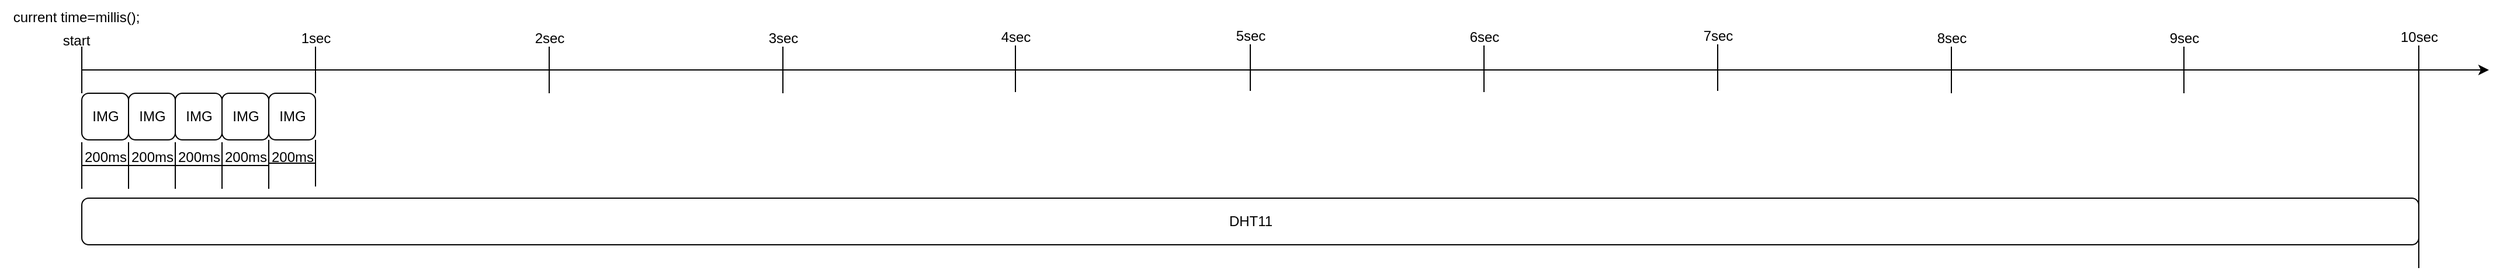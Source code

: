 <mxfile version="24.6.4" type="device">
  <diagram name="第 1 页" id="7HYr4EhOlrPuKr30AE89">
    <mxGraphModel dx="2713" dy="1611" grid="1" gridSize="10" guides="1" tooltips="1" connect="1" arrows="1" fold="1" page="1" pageScale="1" pageWidth="827" pageHeight="1169" math="0" shadow="0">
      <root>
        <mxCell id="0" />
        <mxCell id="1" parent="0" />
        <mxCell id="T7xrbefVHsNChZ3Zo7eb-1" value="" style="rounded=1;whiteSpace=wrap;html=1;" vertex="1" parent="1">
          <mxGeometry x="320" y="280" width="40" height="40" as="geometry" />
        </mxCell>
        <mxCell id="T7xrbefVHsNChZ3Zo7eb-2" value="" style="rounded=1;whiteSpace=wrap;html=1;" vertex="1" parent="1">
          <mxGeometry x="360" y="280" width="40" height="40" as="geometry" />
        </mxCell>
        <mxCell id="T7xrbefVHsNChZ3Zo7eb-3" value="" style="rounded=1;whiteSpace=wrap;html=1;" vertex="1" parent="1">
          <mxGeometry x="400" y="280" width="40" height="40" as="geometry" />
        </mxCell>
        <mxCell id="T7xrbefVHsNChZ3Zo7eb-4" value="" style="rounded=1;whiteSpace=wrap;html=1;" vertex="1" parent="1">
          <mxGeometry x="440" y="280" width="40" height="40" as="geometry" />
        </mxCell>
        <mxCell id="T7xrbefVHsNChZ3Zo7eb-5" value="" style="rounded=1;whiteSpace=wrap;html=1;" vertex="1" parent="1">
          <mxGeometry x="480" y="280" width="40" height="40" as="geometry" />
        </mxCell>
        <mxCell id="T7xrbefVHsNChZ3Zo7eb-6" value="" style="endArrow=none;html=1;rounded=0;" edge="1" parent="1">
          <mxGeometry width="50" height="50" relative="1" as="geometry">
            <mxPoint x="320" y="280" as="sourcePoint" />
            <mxPoint x="320" y="240" as="targetPoint" />
          </mxGeometry>
        </mxCell>
        <mxCell id="T7xrbefVHsNChZ3Zo7eb-8" value="" style="endArrow=classic;html=1;rounded=0;" edge="1" parent="1">
          <mxGeometry width="50" height="50" relative="1" as="geometry">
            <mxPoint x="320" y="260" as="sourcePoint" />
            <mxPoint x="2380" y="260" as="targetPoint" />
          </mxGeometry>
        </mxCell>
        <mxCell id="T7xrbefVHsNChZ3Zo7eb-9" value="" style="endArrow=none;html=1;rounded=0;" edge="1" parent="1">
          <mxGeometry width="50" height="50" relative="1" as="geometry">
            <mxPoint x="520" y="280" as="sourcePoint" />
            <mxPoint x="520" y="240" as="targetPoint" />
          </mxGeometry>
        </mxCell>
        <mxCell id="T7xrbefVHsNChZ3Zo7eb-11" value="start" style="text;html=1;align=center;verticalAlign=middle;resizable=0;points=[];autosize=1;strokeColor=none;fillColor=none;" vertex="1" parent="1">
          <mxGeometry x="290" y="220" width="50" height="30" as="geometry" />
        </mxCell>
        <mxCell id="T7xrbefVHsNChZ3Zo7eb-12" value="current time=millis();" style="text;html=1;align=center;verticalAlign=middle;resizable=0;points=[];autosize=1;strokeColor=none;fillColor=none;" vertex="1" parent="1">
          <mxGeometry x="250" y="200" width="130" height="30" as="geometry" />
        </mxCell>
        <mxCell id="T7xrbefVHsNChZ3Zo7eb-13" value="1sec" style="text;html=1;align=center;verticalAlign=middle;resizable=0;points=[];autosize=1;strokeColor=none;fillColor=none;" vertex="1" parent="1">
          <mxGeometry x="495" y="218" width="50" height="30" as="geometry" />
        </mxCell>
        <mxCell id="T7xrbefVHsNChZ3Zo7eb-14" value="" style="endArrow=none;html=1;rounded=0;" edge="1" parent="1">
          <mxGeometry width="50" height="50" relative="1" as="geometry">
            <mxPoint x="320" y="362" as="sourcePoint" />
            <mxPoint x="320" y="322" as="targetPoint" />
          </mxGeometry>
        </mxCell>
        <mxCell id="T7xrbefVHsNChZ3Zo7eb-15" value="" style="endArrow=none;html=1;rounded=0;" edge="1" parent="1">
          <mxGeometry width="50" height="50" relative="1" as="geometry">
            <mxPoint x="360" y="362" as="sourcePoint" />
            <mxPoint x="360" y="322" as="targetPoint" />
          </mxGeometry>
        </mxCell>
        <mxCell id="T7xrbefVHsNChZ3Zo7eb-16" value="" style="endArrow=none;html=1;rounded=0;" edge="1" parent="1">
          <mxGeometry width="50" height="50" relative="1" as="geometry">
            <mxPoint x="320" y="342" as="sourcePoint" />
            <mxPoint x="360" y="342" as="targetPoint" />
          </mxGeometry>
        </mxCell>
        <mxCell id="T7xrbefVHsNChZ3Zo7eb-17" value="200ms" style="text;html=1;align=center;verticalAlign=middle;resizable=0;points=[];autosize=1;strokeColor=none;fillColor=none;" vertex="1" parent="1">
          <mxGeometry x="310" y="320" width="60" height="30" as="geometry" />
        </mxCell>
        <mxCell id="T7xrbefVHsNChZ3Zo7eb-18" value="" style="endArrow=none;html=1;rounded=0;" edge="1" parent="1">
          <mxGeometry width="50" height="50" relative="1" as="geometry">
            <mxPoint x="360" y="362" as="sourcePoint" />
            <mxPoint x="360" y="322" as="targetPoint" />
          </mxGeometry>
        </mxCell>
        <mxCell id="T7xrbefVHsNChZ3Zo7eb-19" value="" style="endArrow=none;html=1;rounded=0;" edge="1" parent="1">
          <mxGeometry width="50" height="50" relative="1" as="geometry">
            <mxPoint x="400" y="362" as="sourcePoint" />
            <mxPoint x="400" y="322" as="targetPoint" />
          </mxGeometry>
        </mxCell>
        <mxCell id="T7xrbefVHsNChZ3Zo7eb-20" value="" style="endArrow=none;html=1;rounded=0;" edge="1" parent="1">
          <mxGeometry width="50" height="50" relative="1" as="geometry">
            <mxPoint x="360" y="342" as="sourcePoint" />
            <mxPoint x="400" y="342" as="targetPoint" />
          </mxGeometry>
        </mxCell>
        <mxCell id="T7xrbefVHsNChZ3Zo7eb-21" value="200ms" style="text;html=1;align=center;verticalAlign=middle;resizable=0;points=[];autosize=1;strokeColor=none;fillColor=none;" vertex="1" parent="1">
          <mxGeometry x="350" y="320" width="60" height="30" as="geometry" />
        </mxCell>
        <mxCell id="T7xrbefVHsNChZ3Zo7eb-22" value="" style="endArrow=none;html=1;rounded=0;" edge="1" parent="1">
          <mxGeometry width="50" height="50" relative="1" as="geometry">
            <mxPoint x="400" y="362" as="sourcePoint" />
            <mxPoint x="400" y="322" as="targetPoint" />
          </mxGeometry>
        </mxCell>
        <mxCell id="T7xrbefVHsNChZ3Zo7eb-23" value="" style="endArrow=none;html=1;rounded=0;" edge="1" parent="1">
          <mxGeometry width="50" height="50" relative="1" as="geometry">
            <mxPoint x="440" y="362" as="sourcePoint" />
            <mxPoint x="440" y="322" as="targetPoint" />
          </mxGeometry>
        </mxCell>
        <mxCell id="T7xrbefVHsNChZ3Zo7eb-24" value="" style="endArrow=none;html=1;rounded=0;" edge="1" parent="1">
          <mxGeometry width="50" height="50" relative="1" as="geometry">
            <mxPoint x="400" y="342" as="sourcePoint" />
            <mxPoint x="440" y="342" as="targetPoint" />
          </mxGeometry>
        </mxCell>
        <mxCell id="T7xrbefVHsNChZ3Zo7eb-25" value="200ms" style="text;html=1;align=center;verticalAlign=middle;resizable=0;points=[];autosize=1;strokeColor=none;fillColor=none;" vertex="1" parent="1">
          <mxGeometry x="390" y="320" width="60" height="30" as="geometry" />
        </mxCell>
        <mxCell id="T7xrbefVHsNChZ3Zo7eb-26" value="" style="endArrow=none;html=1;rounded=0;" edge="1" parent="1">
          <mxGeometry width="50" height="50" relative="1" as="geometry">
            <mxPoint x="440" y="362" as="sourcePoint" />
            <mxPoint x="440" y="322" as="targetPoint" />
          </mxGeometry>
        </mxCell>
        <mxCell id="T7xrbefVHsNChZ3Zo7eb-27" value="" style="endArrow=none;html=1;rounded=0;" edge="1" parent="1">
          <mxGeometry width="50" height="50" relative="1" as="geometry">
            <mxPoint x="480" y="362" as="sourcePoint" />
            <mxPoint x="480" y="322" as="targetPoint" />
          </mxGeometry>
        </mxCell>
        <mxCell id="T7xrbefVHsNChZ3Zo7eb-28" value="" style="endArrow=none;html=1;rounded=0;" edge="1" parent="1">
          <mxGeometry width="50" height="50" relative="1" as="geometry">
            <mxPoint x="440" y="342" as="sourcePoint" />
            <mxPoint x="480" y="342" as="targetPoint" />
          </mxGeometry>
        </mxCell>
        <mxCell id="T7xrbefVHsNChZ3Zo7eb-29" value="200ms" style="text;html=1;align=center;verticalAlign=middle;resizable=0;points=[];autosize=1;strokeColor=none;fillColor=none;" vertex="1" parent="1">
          <mxGeometry x="430" y="320" width="60" height="30" as="geometry" />
        </mxCell>
        <mxCell id="T7xrbefVHsNChZ3Zo7eb-30" value="" style="endArrow=none;html=1;rounded=0;" edge="1" parent="1">
          <mxGeometry width="50" height="50" relative="1" as="geometry">
            <mxPoint x="480" y="360" as="sourcePoint" />
            <mxPoint x="480" y="320" as="targetPoint" />
          </mxGeometry>
        </mxCell>
        <mxCell id="T7xrbefVHsNChZ3Zo7eb-31" value="" style="endArrow=none;html=1;rounded=0;" edge="1" parent="1">
          <mxGeometry width="50" height="50" relative="1" as="geometry">
            <mxPoint x="480" y="360" as="sourcePoint" />
            <mxPoint x="480" y="320" as="targetPoint" />
          </mxGeometry>
        </mxCell>
        <mxCell id="T7xrbefVHsNChZ3Zo7eb-32" value="" style="endArrow=none;html=1;rounded=0;" edge="1" parent="1">
          <mxGeometry width="50" height="50" relative="1" as="geometry">
            <mxPoint x="520" y="360" as="sourcePoint" />
            <mxPoint x="520" y="320" as="targetPoint" />
          </mxGeometry>
        </mxCell>
        <mxCell id="T7xrbefVHsNChZ3Zo7eb-33" value="" style="endArrow=none;html=1;rounded=0;" edge="1" parent="1">
          <mxGeometry width="50" height="50" relative="1" as="geometry">
            <mxPoint x="480" y="340" as="sourcePoint" />
            <mxPoint x="520" y="340" as="targetPoint" />
          </mxGeometry>
        </mxCell>
        <mxCell id="T7xrbefVHsNChZ3Zo7eb-34" value="200ms" style="text;html=1;align=center;verticalAlign=middle;resizable=0;points=[];autosize=1;strokeColor=none;fillColor=none;" vertex="1" parent="1">
          <mxGeometry x="470" y="320" width="60" height="30" as="geometry" />
        </mxCell>
        <mxCell id="T7xrbefVHsNChZ3Zo7eb-35" value="" style="rounded=1;whiteSpace=wrap;html=1;" vertex="1" parent="1">
          <mxGeometry x="320" y="370" width="2000" height="40" as="geometry" />
        </mxCell>
        <mxCell id="T7xrbefVHsNChZ3Zo7eb-41" value="" style="endArrow=none;html=1;rounded=0;" edge="1" parent="1">
          <mxGeometry width="50" height="50" relative="1" as="geometry">
            <mxPoint x="720" y="280" as="sourcePoint" />
            <mxPoint x="720" y="240" as="targetPoint" />
          </mxGeometry>
        </mxCell>
        <mxCell id="T7xrbefVHsNChZ3Zo7eb-42" value="2sec" style="text;html=1;align=center;verticalAlign=middle;resizable=0;points=[];autosize=1;strokeColor=none;fillColor=none;" vertex="1" parent="1">
          <mxGeometry x="695" y="218" width="50" height="30" as="geometry" />
        </mxCell>
        <mxCell id="T7xrbefVHsNChZ3Zo7eb-43" value="" style="endArrow=none;html=1;rounded=0;" edge="1" parent="1">
          <mxGeometry width="50" height="50" relative="1" as="geometry">
            <mxPoint x="920" y="280" as="sourcePoint" />
            <mxPoint x="920" y="240" as="targetPoint" />
          </mxGeometry>
        </mxCell>
        <mxCell id="T7xrbefVHsNChZ3Zo7eb-44" value="3sec" style="text;html=1;align=center;verticalAlign=middle;resizable=0;points=[];autosize=1;strokeColor=none;fillColor=none;" vertex="1" parent="1">
          <mxGeometry x="895" y="218" width="50" height="30" as="geometry" />
        </mxCell>
        <mxCell id="T7xrbefVHsNChZ3Zo7eb-45" value="" style="endArrow=none;html=1;rounded=0;" edge="1" parent="1">
          <mxGeometry width="50" height="50" relative="1" as="geometry">
            <mxPoint x="1119" y="279" as="sourcePoint" />
            <mxPoint x="1119" y="239" as="targetPoint" />
          </mxGeometry>
        </mxCell>
        <mxCell id="T7xrbefVHsNChZ3Zo7eb-46" value="4sec" style="text;html=1;align=center;verticalAlign=middle;resizable=0;points=[];autosize=1;strokeColor=none;fillColor=none;" vertex="1" parent="1">
          <mxGeometry x="1094" y="217" width="50" height="30" as="geometry" />
        </mxCell>
        <mxCell id="T7xrbefVHsNChZ3Zo7eb-47" value="" style="endArrow=none;html=1;rounded=0;" edge="1" parent="1">
          <mxGeometry width="50" height="50" relative="1" as="geometry">
            <mxPoint x="1320" y="278" as="sourcePoint" />
            <mxPoint x="1320" y="238" as="targetPoint" />
          </mxGeometry>
        </mxCell>
        <mxCell id="T7xrbefVHsNChZ3Zo7eb-48" value="5sec" style="text;html=1;align=center;verticalAlign=middle;resizable=0;points=[];autosize=1;strokeColor=none;fillColor=none;" vertex="1" parent="1">
          <mxGeometry x="1295" y="216" width="50" height="30" as="geometry" />
        </mxCell>
        <mxCell id="T7xrbefVHsNChZ3Zo7eb-49" value="" style="endArrow=none;html=1;rounded=0;" edge="1" parent="1">
          <mxGeometry width="50" height="50" relative="1" as="geometry">
            <mxPoint x="1520" y="279" as="sourcePoint" />
            <mxPoint x="1520" y="239" as="targetPoint" />
          </mxGeometry>
        </mxCell>
        <mxCell id="T7xrbefVHsNChZ3Zo7eb-50" value="6sec" style="text;html=1;align=center;verticalAlign=middle;resizable=0;points=[];autosize=1;strokeColor=none;fillColor=none;" vertex="1" parent="1">
          <mxGeometry x="1495" y="217" width="50" height="30" as="geometry" />
        </mxCell>
        <mxCell id="T7xrbefVHsNChZ3Zo7eb-51" value="" style="endArrow=none;html=1;rounded=0;" edge="1" parent="1">
          <mxGeometry width="50" height="50" relative="1" as="geometry">
            <mxPoint x="1720" y="278" as="sourcePoint" />
            <mxPoint x="1720" y="238" as="targetPoint" />
          </mxGeometry>
        </mxCell>
        <mxCell id="T7xrbefVHsNChZ3Zo7eb-52" value="7sec" style="text;html=1;align=center;verticalAlign=middle;resizable=0;points=[];autosize=1;strokeColor=none;fillColor=none;" vertex="1" parent="1">
          <mxGeometry x="1695" y="216" width="50" height="30" as="geometry" />
        </mxCell>
        <mxCell id="T7xrbefVHsNChZ3Zo7eb-53" value="" style="endArrow=none;html=1;rounded=0;" edge="1" parent="1">
          <mxGeometry width="50" height="50" relative="1" as="geometry">
            <mxPoint x="1920" y="280" as="sourcePoint" />
            <mxPoint x="1920" y="240" as="targetPoint" />
          </mxGeometry>
        </mxCell>
        <mxCell id="T7xrbefVHsNChZ3Zo7eb-54" value="8sec" style="text;html=1;align=center;verticalAlign=middle;resizable=0;points=[];autosize=1;strokeColor=none;fillColor=none;" vertex="1" parent="1">
          <mxGeometry x="1895" y="218" width="50" height="30" as="geometry" />
        </mxCell>
        <mxCell id="T7xrbefVHsNChZ3Zo7eb-55" value="" style="endArrow=none;html=1;rounded=0;" edge="1" parent="1">
          <mxGeometry width="50" height="50" relative="1" as="geometry">
            <mxPoint x="2119" y="280" as="sourcePoint" />
            <mxPoint x="2119" y="240" as="targetPoint" />
          </mxGeometry>
        </mxCell>
        <mxCell id="T7xrbefVHsNChZ3Zo7eb-56" value="9sec" style="text;html=1;align=center;verticalAlign=middle;resizable=0;points=[];autosize=1;strokeColor=none;fillColor=none;" vertex="1" parent="1">
          <mxGeometry x="2094" y="218" width="50" height="30" as="geometry" />
        </mxCell>
        <mxCell id="T7xrbefVHsNChZ3Zo7eb-57" value="" style="endArrow=none;html=1;rounded=0;" edge="1" parent="1">
          <mxGeometry width="50" height="50" relative="1" as="geometry">
            <mxPoint x="2320" y="430" as="sourcePoint" />
            <mxPoint x="2320" y="239" as="targetPoint" />
          </mxGeometry>
        </mxCell>
        <mxCell id="T7xrbefVHsNChZ3Zo7eb-58" value="10sec" style="text;html=1;align=center;verticalAlign=middle;resizable=0;points=[];autosize=1;strokeColor=none;fillColor=none;" vertex="1" parent="1">
          <mxGeometry x="2290" y="217" width="60" height="30" as="geometry" />
        </mxCell>
        <mxCell id="T7xrbefVHsNChZ3Zo7eb-59" value="DHT11" style="text;html=1;align=center;verticalAlign=middle;resizable=0;points=[];autosize=1;strokeColor=none;fillColor=none;" vertex="1" parent="1">
          <mxGeometry x="1290" y="375" width="60" height="30" as="geometry" />
        </mxCell>
        <mxCell id="T7xrbefVHsNChZ3Zo7eb-60" value="IMG" style="text;html=1;align=center;verticalAlign=middle;resizable=0;points=[];autosize=1;strokeColor=none;fillColor=none;" vertex="1" parent="1">
          <mxGeometry x="315" y="285" width="50" height="30" as="geometry" />
        </mxCell>
        <mxCell id="T7xrbefVHsNChZ3Zo7eb-61" value="IMG" style="text;html=1;align=center;verticalAlign=middle;resizable=0;points=[];autosize=1;strokeColor=none;fillColor=none;" vertex="1" parent="1">
          <mxGeometry x="355" y="285" width="50" height="30" as="geometry" />
        </mxCell>
        <mxCell id="T7xrbefVHsNChZ3Zo7eb-62" value="IMG" style="text;html=1;align=center;verticalAlign=middle;resizable=0;points=[];autosize=1;strokeColor=none;fillColor=none;" vertex="1" parent="1">
          <mxGeometry x="395" y="285" width="50" height="30" as="geometry" />
        </mxCell>
        <mxCell id="T7xrbefVHsNChZ3Zo7eb-63" value="IMG" style="text;html=1;align=center;verticalAlign=middle;resizable=0;points=[];autosize=1;strokeColor=none;fillColor=none;" vertex="1" parent="1">
          <mxGeometry x="435" y="285" width="50" height="30" as="geometry" />
        </mxCell>
        <mxCell id="T7xrbefVHsNChZ3Zo7eb-64" value="IMG" style="text;html=1;align=center;verticalAlign=middle;resizable=0;points=[];autosize=1;strokeColor=none;fillColor=none;" vertex="1" parent="1">
          <mxGeometry x="475" y="285" width="50" height="30" as="geometry" />
        </mxCell>
      </root>
    </mxGraphModel>
  </diagram>
</mxfile>
